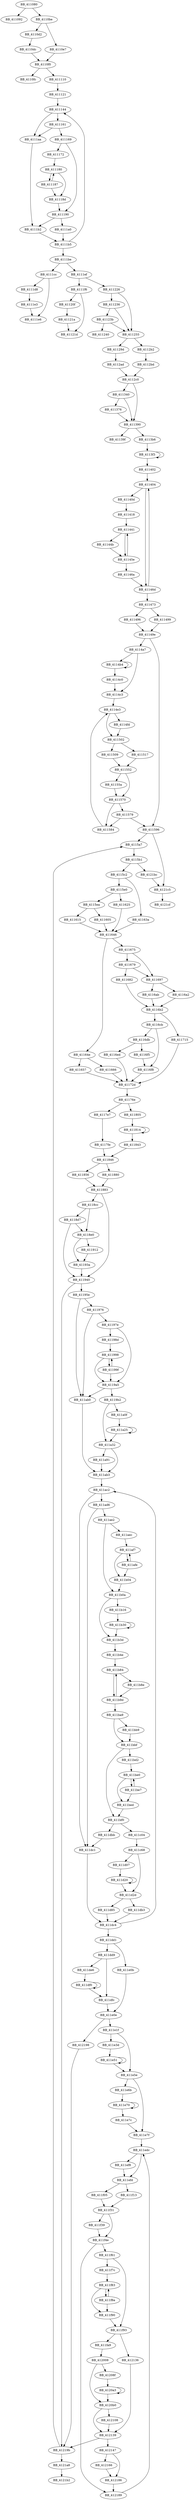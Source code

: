 DiGraph sub_411080{
BB_411080->BB_411092
BB_411080->BB_4110be
BB_4110be->BB_4110d2
BB_4110be->BB_4110e7
BB_4110d2->BB_4110dc
BB_4110dc->BB_4110f0
BB_4110e7->BB_4110f0
BB_4110f0->BB_4110fc
BB_4110f0->BB_411110
BB_411110->BB_411121
BB_411121->BB_411144
BB_411144->BB_411161
BB_411144->BB_4111aa
BB_411161->BB_411169
BB_411161->BB_4111aa
BB_411169->BB_411172
BB_411169->BB_411190
BB_411172->BB_411180
BB_411180->BB_411187
BB_411180->BB_41118d
BB_411187->BB_411180
BB_411187->BB_41118d
BB_41118d->BB_411190
BB_411190->BB_4111a0
BB_411190->BB_4111b2
BB_4111a0->BB_4111b5
BB_4111aa->BB_4111b2
BB_4111b2->BB_4111b5
BB_4111b5->BB_411144
BB_4111b5->BB_4111be
BB_4111be->BB_4111cc
BB_4111be->BB_4111ef
BB_4111cc->BB_4111d8
BB_4111cc->BB_4111e6
BB_4111d8->BB_4111e3
BB_4111e3->BB_4111e6
BB_4111ef->BB_4111f6
BB_4111ef->BB_411226
BB_4111f6->BB_41120f
BB_4111f6->BB_41121d
BB_41120f->BB_41121a
BB_41121a->BB_41121d
BB_411226->BB_411236
BB_411226->BB_411255
BB_411236->BB_41123b
BB_411236->BB_411255
BB_41123b->BB_411240
BB_41123b->BB_411255
BB_411255->BB_41129d
BB_411255->BB_4112b2
BB_41129d->BB_4112ad
BB_4112ad->BB_4112c0
BB_4112b2->BB_4112bd
BB_4112bd->BB_4112c0
BB_4112c0->BB_411340
BB_4112c0->BB_411390
BB_411340->BB_411376
BB_411340->BB_411390
BB_411376->BB_411390
BB_411390->BB_41139f
BB_411390->BB_4113b6
BB_4113b6->BB_4113f3
BB_4113f3->BB_4113f3
BB_4113f3->BB_411402
BB_411402->BB_411404
BB_411404->BB_41140d
BB_411404->BB_41146d
BB_41140d->BB_411418
BB_411418->BB_411441
BB_411441->BB_41144b
BB_411441->BB_41145e
BB_41144b->BB_41145e
BB_41145e->BB_411441
BB_41145e->BB_41146a
BB_41146a->BB_41146d
BB_41146d->BB_411404
BB_41146d->BB_411473
BB_411473->BB_411496
BB_411473->BB_411499
BB_411496->BB_41149e
BB_411499->BB_41149e
BB_41149e->BB_4114a7
BB_41149e->BB_411596
BB_4114a7->BB_4114b4
BB_4114a7->BB_4114c3
BB_4114b4->BB_4114b4
BB_4114b4->BB_4114c0
BB_4114c0->BB_4114c3
BB_4114c3->BB_4114e3
BB_4114e3->BB_4114fd
BB_4114e3->BB_411502
BB_4114fd->BB_411502
BB_411502->BB_411509
BB_411502->BB_411517
BB_411509->BB_411552
BB_411517->BB_411552
BB_411552->BB_41155a
BB_411552->BB_411570
BB_41155a->BB_411570
BB_411570->BB_411579
BB_411570->BB_411584
BB_411579->BB_411584
BB_411579->BB_411596
BB_411584->BB_4114e3
BB_411596->BB_4115a7
BB_411596->BB_4121c5
BB_4115a7->BB_4115b1
BB_4115b1->BB_4115c2
BB_4115b1->BB_4121bc
BB_4115c2->BB_4115e0
BB_4115c2->BB_41163a
BB_4115e0->BB_4115ea
BB_4115e0->BB_411625
BB_4115ea->BB_411605
BB_4115ea->BB_411615
BB_411605->BB_411646
BB_411615->BB_411646
BB_411625->BB_411646
BB_41163a->BB_411646
BB_411646->BB_41164e
BB_411646->BB_411675
BB_41164e->BB_411657
BB_41164e->BB_411666
BB_411657->BB_41172d
BB_411666->BB_41172d
BB_411675->BB_411679
BB_411675->BB_411697
BB_411679->BB_411682
BB_411679->BB_411697
BB_411682->BB_4116b2
BB_411697->BB_4116a2
BB_411697->BB_4116ab
BB_4116a2->BB_4116b2
BB_4116ab->BB_4116b2
BB_4116b2->BB_4116cb
BB_4116b2->BB_411715
BB_4116cb->BB_4116db
BB_4116cb->BB_4116f8
BB_4116db->BB_4116ed
BB_4116db->BB_4116f5
BB_4116ed->BB_41172d
BB_4116f5->BB_4116f8
BB_4116f8->BB_41172d
BB_411715->BB_41172d
BB_41172d->BB_41176e
BB_41176e->BB_4117e7
BB_41176e->BB_411805
BB_4117e7->BB_4117fe
BB_4117fe->BB_411846
BB_411805->BB_411814
BB_411814->BB_411814
BB_411814->BB_411843
BB_411843->BB_411846
BB_411846->BB_411856
BB_411846->BB_411880
BB_411856->BB_411883
BB_411880->BB_411883
BB_411883->BB_4118cc
BB_411883->BB_411940
BB_4118cc->BB_4118d7
BB_4118cc->BB_4118e0
BB_4118d7->BB_4118e0
BB_4118d7->BB_411940
BB_4118e0->BB_411912
BB_4118e0->BB_41193a
BB_411912->BB_41193a
BB_41193a->BB_411940
BB_411940->BB_41195e
BB_411940->BB_41219b
BB_41195e->BB_411976
BB_41195e->BB_411ab0
BB_411976->BB_41197e
BB_411976->BB_411ab0
BB_41197e->BB_41198d
BB_41197e->BB_4119a5
BB_41198d->BB_411998
BB_411998->BB_41199f
BB_411998->BB_4119a5
BB_41199f->BB_411998
BB_41199f->BB_4119a5
BB_4119a5->BB_4119b2
BB_4119a5->BB_411ab0
BB_4119b2->BB_411a0f
BB_4119b2->BB_411a32
BB_411a0f->BB_411a25
BB_411a25->BB_411a25
BB_411a25->BB_411a32
BB_411a32->BB_411a91
BB_411a32->BB_411ab3
BB_411a91->BB_411ab3
BB_411ab0->BB_411ab3
BB_411ab3->BB_411ac2
BB_411ac2->BB_411ad6
BB_411ac2->BB_411dc1
BB_411ad6->BB_411ae2
BB_411ad6->BB_411dc1
BB_411ae2->BB_411aec
BB_411ae2->BB_411b0a
BB_411aec->BB_411af7
BB_411af7->BB_411afe
BB_411af7->BB_411b04
BB_411afe->BB_411af7
BB_411afe->BB_411b04
BB_411b04->BB_411b0a
BB_411b0a->BB_411b16
BB_411b0a->BB_411b3d
BB_411b16->BB_411b30
BB_411b30->BB_411b30
BB_411b30->BB_411b3d
BB_411b3d->BB_411b4e
BB_411b4e->BB_411b84
BB_411b84->BB_411b8e
BB_411b84->BB_411b9d
BB_411b8e->BB_411b9d
BB_411b9d->BB_411b84
BB_411b9d->BB_411ba9
BB_411ba9->BB_411bb9
BB_411ba9->BB_411bbf
BB_411bb9->BB_411bbf
BB_411bbf->BB_411bd2
BB_411bbf->BB_411bf0
BB_411bd2->BB_411be0
BB_411be0->BB_411be7
BB_411be0->BB_411bed
BB_411be7->BB_411be0
BB_411be7->BB_411bed
BB_411bed->BB_411bf0
BB_411bf0->BB_411c04
BB_411bf0->BB_411dbb
BB_411c04->BB_411c68
BB_411c68->BB_411d07
BB_411c68->BB_411d2d
BB_411d07->BB_411d20
BB_411d20->BB_411d20
BB_411d20->BB_411d2d
BB_411d2d->BB_411d85
BB_411d2d->BB_411db3
BB_411d85->BB_411dc4
BB_411db3->BB_411dc4
BB_411dbb->BB_411dc1
BB_411dc1->BB_411dc4
BB_411dc4->BB_411ac2
BB_411dc4->BB_411dd1
BB_411dd1->BB_411dd9
BB_411dd1->BB_411e0b
BB_411dd9->BB_411de6
BB_411dd9->BB_411dfc
BB_411de6->BB_411df0
BB_411df0->BB_411df0
BB_411df0->BB_411dfc
BB_411dfc->BB_411e0e
BB_411e0b->BB_411e0e
BB_411e0e->BB_411e1f
BB_411e0e->BB_412198
BB_411e1f->BB_411e3d
BB_411e1f->BB_411e5e
BB_411e3d->BB_411e51
BB_411e51->BB_411e51
BB_411e51->BB_411e5e
BB_411e5e->BB_411e6b
BB_411e5e->BB_411e7f
BB_411e6b->BB_411e70
BB_411e70->BB_411e70
BB_411e70->BB_411e7c
BB_411e7c->BB_411e7f
BB_411e7f->BB_411edc
BB_411edc->BB_411ef8
BB_411edc->BB_411efd
BB_411ef8->BB_411efd
BB_411efd->BB_411f05
BB_411efd->BB_411f13
BB_411f05->BB_411f31
BB_411f13->BB_411f31
BB_411f31->BB_411f39
BB_411f31->BB_411f4e
BB_411f39->BB_411f4e
BB_411f4e->BB_411f61
BB_411f4e->BB_412189
BB_411f61->BB_411f7c
BB_411f61->BB_411f93
BB_411f7c->BB_411f83
BB_411f83->BB_411f8a
BB_411f83->BB_411f90
BB_411f8a->BB_411f83
BB_411f8a->BB_411f90
BB_411f90->BB_411f93
BB_411f93->BB_411fa9
BB_411f93->BB_412136
BB_411fa9->BB_412008
BB_412008->BB_41208f
BB_412008->BB_4120b0
BB_41208f->BB_4120a3
BB_4120a3->BB_4120a3
BB_4120a3->BB_4120b0
BB_4120b0->BB_412108
BB_4120b0->BB_412139
BB_412108->BB_412139
BB_412136->BB_412139
BB_412139->BB_412147
BB_412139->BB_41219b
BB_412147->BB_412166
BB_412147->BB_412186
BB_412166->BB_412186
BB_412186->BB_412189
BB_412189->BB_411edc
BB_412198->BB_41219b
BB_41219b->BB_4115a7
BB_41219b->BB_4121a8
BB_4121a8->BB_4121b2
BB_4121bc->BB_4121c5
BB_4121c5->BB_4121cf
}
